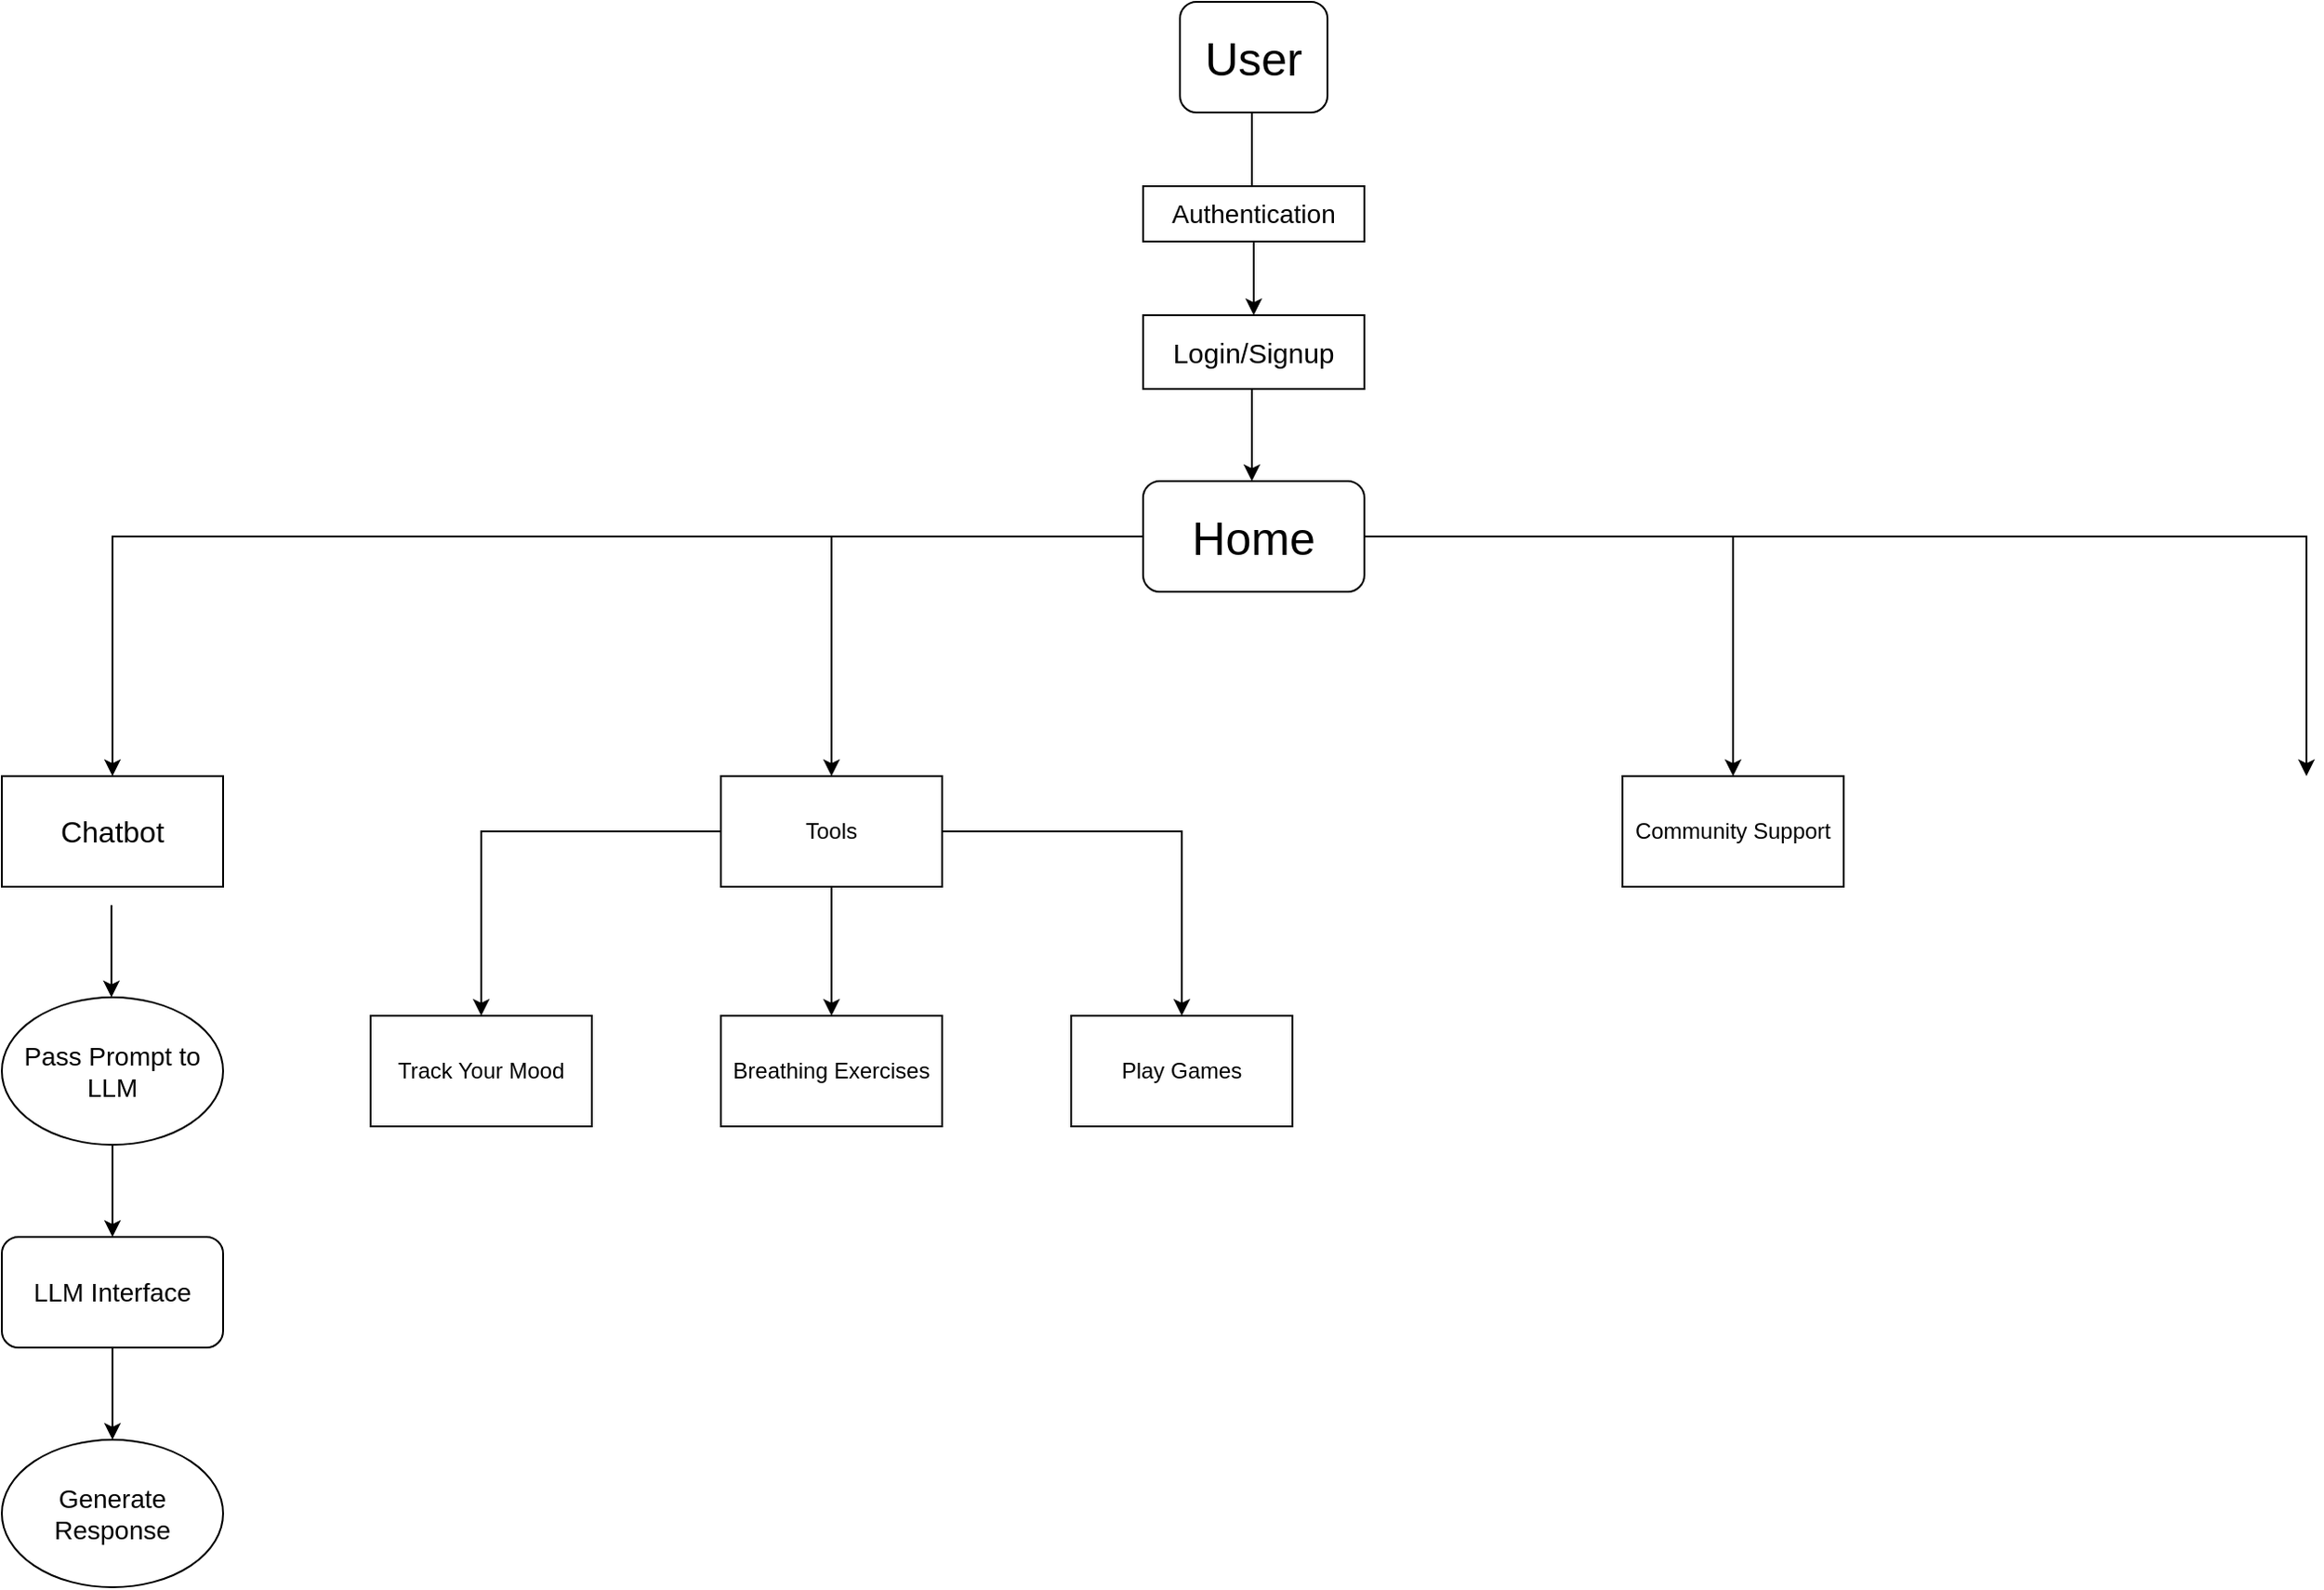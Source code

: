 <mxfile version="26.2.5">
  <diagram name="Page-1" id="0D7HS5v0n_Nw8hWMFw4P">
    <mxGraphModel dx="1398" dy="934" grid="1" gridSize="10" guides="1" tooltips="1" connect="1" arrows="1" fold="1" page="1" pageScale="1" pageWidth="3000" pageHeight="2000" math="0" shadow="0">
      <root>
        <mxCell id="0" />
        <mxCell id="1" parent="0" />
        <mxCell id="nKgrtohPRSsbtJKGGqza-179" value="User" style="rounded=1;whiteSpace=wrap;html=1;fontSize=25;" vertex="1" parent="1">
          <mxGeometry x="1639" y="120" width="80" height="60" as="geometry" />
        </mxCell>
        <mxCell id="nKgrtohPRSsbtJKGGqza-180" value="" style="endArrow=none;html=1;rounded=0;" edge="1" parent="1">
          <mxGeometry width="50" height="50" relative="1" as="geometry">
            <mxPoint x="1678" y="220" as="sourcePoint" />
            <mxPoint x="1678" y="180" as="targetPoint" />
            <Array as="points" />
          </mxGeometry>
        </mxCell>
        <mxCell id="nKgrtohPRSsbtJKGGqza-181" value="Authentication" style="rounded=0;whiteSpace=wrap;html=1;fontSize=14;" vertex="1" parent="1">
          <mxGeometry x="1619" y="220" width="120" height="30" as="geometry" />
        </mxCell>
        <mxCell id="nKgrtohPRSsbtJKGGqza-182" value="Login/Signup" style="rounded=0;whiteSpace=wrap;html=1;fontSize=15;" vertex="1" parent="1">
          <mxGeometry x="1619" y="290" width="120" height="40" as="geometry" />
        </mxCell>
        <mxCell id="nKgrtohPRSsbtJKGGqza-183" value="" style="endArrow=classic;html=1;rounded=0;" edge="1" parent="1">
          <mxGeometry width="50" height="50" relative="1" as="geometry">
            <mxPoint x="1679" y="250" as="sourcePoint" />
            <mxPoint x="1679" y="290" as="targetPoint" />
          </mxGeometry>
        </mxCell>
        <mxCell id="nKgrtohPRSsbtJKGGqza-184" style="edgeStyle=none;rounded=0;orthogonalLoop=1;jettySize=auto;html=1;entryX=0.5;entryY=0;entryDx=0;entryDy=0;" edge="1" parent="1" source="nKgrtohPRSsbtJKGGqza-187" target="nKgrtohPRSsbtJKGGqza-194">
          <mxGeometry relative="1" as="geometry">
            <Array as="points">
              <mxPoint x="1939" y="410" />
            </Array>
          </mxGeometry>
        </mxCell>
        <mxCell id="nKgrtohPRSsbtJKGGqza-185" style="edgeStyle=none;rounded=0;orthogonalLoop=1;jettySize=auto;html=1;entryX=0.5;entryY=0;entryDx=0;entryDy=0;" edge="1" parent="1" source="nKgrtohPRSsbtJKGGqza-187" target="nKgrtohPRSsbtJKGGqza-189">
          <mxGeometry relative="1" as="geometry">
            <Array as="points">
              <mxPoint x="1060" y="410" />
            </Array>
          </mxGeometry>
        </mxCell>
        <mxCell id="nKgrtohPRSsbtJKGGqza-186" style="edgeStyle=none;rounded=0;orthogonalLoop=1;jettySize=auto;html=1;entryX=0.5;entryY=0;entryDx=0;entryDy=0;" edge="1" parent="1" source="nKgrtohPRSsbtJKGGqza-187" target="nKgrtohPRSsbtJKGGqza-193">
          <mxGeometry relative="1" as="geometry">
            <Array as="points">
              <mxPoint x="1450" y="410" />
            </Array>
          </mxGeometry>
        </mxCell>
        <mxCell id="nKgrtohPRSsbtJKGGqza-187" value="Home" style="rounded=1;whiteSpace=wrap;html=1;fontSize=25;" vertex="1" parent="1">
          <mxGeometry x="1619" y="380" width="120" height="60" as="geometry" />
        </mxCell>
        <mxCell id="nKgrtohPRSsbtJKGGqza-188" value="" style="endArrow=classic;html=1;rounded=0;" edge="1" parent="1">
          <mxGeometry width="50" height="50" relative="1" as="geometry">
            <mxPoint x="1678" y="330" as="sourcePoint" />
            <mxPoint x="1678" y="380" as="targetPoint" />
          </mxGeometry>
        </mxCell>
        <mxCell id="nKgrtohPRSsbtJKGGqza-189" value="Chatbot" style="rounded=0;whiteSpace=wrap;html=1;fontSize=16;" vertex="1" parent="1">
          <mxGeometry x="1000" y="540" width="120" height="60" as="geometry" />
        </mxCell>
        <mxCell id="nKgrtohPRSsbtJKGGqza-190" style="edgeStyle=none;rounded=0;orthogonalLoop=1;jettySize=auto;html=1;entryX=0.5;entryY=0;entryDx=0;entryDy=0;" edge="1" parent="1" source="nKgrtohPRSsbtJKGGqza-193" target="nKgrtohPRSsbtJKGGqza-202">
          <mxGeometry relative="1" as="geometry">
            <Array as="points">
              <mxPoint x="1260" y="570" />
            </Array>
          </mxGeometry>
        </mxCell>
        <mxCell id="nKgrtohPRSsbtJKGGqza-191" style="edgeStyle=none;rounded=0;orthogonalLoop=1;jettySize=auto;html=1;entryX=0.5;entryY=0;entryDx=0;entryDy=0;" edge="1" parent="1" source="nKgrtohPRSsbtJKGGqza-193" target="nKgrtohPRSsbtJKGGqza-203">
          <mxGeometry relative="1" as="geometry" />
        </mxCell>
        <mxCell id="nKgrtohPRSsbtJKGGqza-192" style="edgeStyle=none;rounded=0;orthogonalLoop=1;jettySize=auto;html=1;entryX=0.5;entryY=0;entryDx=0;entryDy=0;" edge="1" parent="1" source="nKgrtohPRSsbtJKGGqza-193" target="nKgrtohPRSsbtJKGGqza-204">
          <mxGeometry relative="1" as="geometry">
            <Array as="points">
              <mxPoint x="1640" y="570" />
            </Array>
          </mxGeometry>
        </mxCell>
        <mxCell id="nKgrtohPRSsbtJKGGqza-193" value="Tools" style="rounded=0;whiteSpace=wrap;html=1;" vertex="1" parent="1">
          <mxGeometry x="1390" y="540" width="120" height="60" as="geometry" />
        </mxCell>
        <mxCell id="nKgrtohPRSsbtJKGGqza-194" value="Community Support" style="rounded=0;whiteSpace=wrap;html=1;" vertex="1" parent="1">
          <mxGeometry x="1879" y="540" width="120" height="60" as="geometry" />
        </mxCell>
        <mxCell id="nKgrtohPRSsbtJKGGqza-195" value="" style="edgeStyle=orthogonalEdgeStyle;rounded=0;orthogonalLoop=1;jettySize=auto;html=1;" edge="1" parent="1" source="nKgrtohPRSsbtJKGGqza-196" target="nKgrtohPRSsbtJKGGqza-198">
          <mxGeometry relative="1" as="geometry">
            <Array as="points">
              <mxPoint x="1060" y="810" />
            </Array>
          </mxGeometry>
        </mxCell>
        <mxCell id="nKgrtohPRSsbtJKGGqza-196" value="Pass Prompt to&lt;br&gt;LLM" style="ellipse;whiteSpace=wrap;html=1;fontSize=14;" vertex="1" parent="1">
          <mxGeometry x="1000" y="660" width="120" height="80" as="geometry" />
        </mxCell>
        <mxCell id="nKgrtohPRSsbtJKGGqza-197" value="" style="edgeStyle=orthogonalEdgeStyle;rounded=0;orthogonalLoop=1;jettySize=auto;html=1;" edge="1" parent="1" source="nKgrtohPRSsbtJKGGqza-198" target="nKgrtohPRSsbtJKGGqza-199">
          <mxGeometry relative="1" as="geometry">
            <Array as="points">
              <mxPoint x="1060" y="940" />
            </Array>
          </mxGeometry>
        </mxCell>
        <mxCell id="nKgrtohPRSsbtJKGGqza-198" value="LLM Interface" style="rounded=1;whiteSpace=wrap;html=1;fontSize=14;" vertex="1" parent="1">
          <mxGeometry x="1000" y="790" width="120" height="60" as="geometry" />
        </mxCell>
        <mxCell id="nKgrtohPRSsbtJKGGqza-199" value="Generate Response" style="ellipse;whiteSpace=wrap;html=1;fontSize=14;" vertex="1" parent="1">
          <mxGeometry x="1000" y="900" width="120" height="80" as="geometry" />
        </mxCell>
        <mxCell id="nKgrtohPRSsbtJKGGqza-200" value="" style="endArrow=classic;html=1;rounded=0;" edge="1" parent="1">
          <mxGeometry width="50" height="50" relative="1" as="geometry">
            <mxPoint x="1059.44" y="610" as="sourcePoint" />
            <mxPoint x="1059.44" y="660" as="targetPoint" />
          </mxGeometry>
        </mxCell>
        <mxCell id="nKgrtohPRSsbtJKGGqza-201" style="edgeStyle=none;rounded=0;orthogonalLoop=1;jettySize=auto;html=1;" edge="1" parent="1" source="nKgrtohPRSsbtJKGGqza-187">
          <mxGeometry relative="1" as="geometry">
            <mxPoint x="2250" y="540" as="targetPoint" />
            <Array as="points">
              <mxPoint x="2250" y="410" />
            </Array>
          </mxGeometry>
        </mxCell>
        <mxCell id="nKgrtohPRSsbtJKGGqza-202" value="Track Your Mood" style="rounded=0;whiteSpace=wrap;html=1;" vertex="1" parent="1">
          <mxGeometry x="1200" y="670" width="120" height="60" as="geometry" />
        </mxCell>
        <mxCell id="nKgrtohPRSsbtJKGGqza-203" value="Breathing Exercises" style="rounded=0;whiteSpace=wrap;html=1;" vertex="1" parent="1">
          <mxGeometry x="1390" y="670" width="120" height="60" as="geometry" />
        </mxCell>
        <mxCell id="nKgrtohPRSsbtJKGGqza-204" value="Play Games" style="rounded=0;whiteSpace=wrap;html=1;" vertex="1" parent="1">
          <mxGeometry x="1580" y="670" width="120" height="60" as="geometry" />
        </mxCell>
      </root>
    </mxGraphModel>
  </diagram>
</mxfile>
